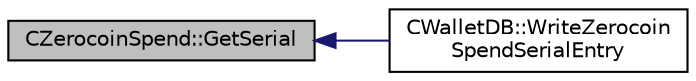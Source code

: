 digraph "CZerocoinSpend::GetSerial"
{
  edge [fontname="Helvetica",fontsize="10",labelfontname="Helvetica",labelfontsize="10"];
  node [fontname="Helvetica",fontsize="10",shape=record];
  rankdir="LR";
  Node16 [label="CZerocoinSpend::GetSerial",height=0.2,width=0.4,color="black", fillcolor="grey75", style="filled", fontcolor="black"];
  Node16 -> Node17 [dir="back",color="midnightblue",fontsize="10",style="solid",fontname="Helvetica"];
  Node17 [label="CWalletDB::WriteZerocoin\lSpendSerialEntry",height=0.2,width=0.4,color="black", fillcolor="white", style="filled",URL="$class_c_wallet_d_b.html#a5a7e57d473eecccc8ea6aaa49893159c"];
}
